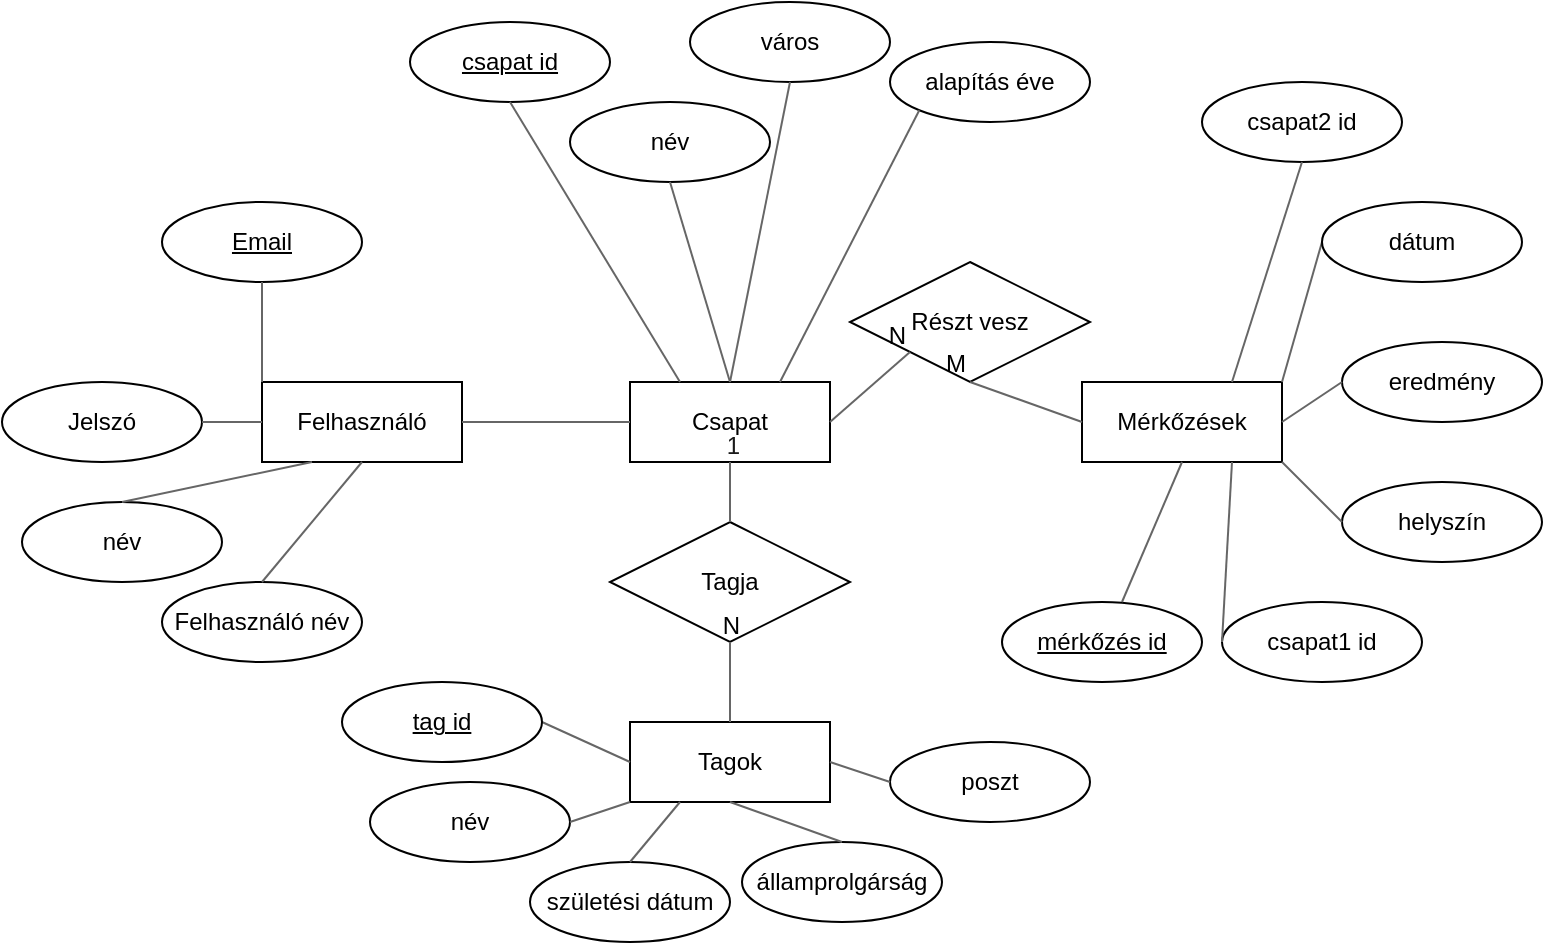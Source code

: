 <mxfile version="22.1.9" type="device">
  <diagram name="1 oldal" id="w1diMqPiLW5r_QcJpffy">
    <mxGraphModel dx="1393" dy="766" grid="1" gridSize="10" guides="1" tooltips="1" connect="1" arrows="1" fold="1" page="1" pageScale="1" pageWidth="827" pageHeight="1169" math="0" shadow="0">
      <root>
        <mxCell id="0" />
        <mxCell id="1" parent="0" />
        <mxCell id="WHFa9EzJ1td1gtTdWFNO-2" value="Részt vesz" style="shape=rhombus;perimeter=rhombusPerimeter;whiteSpace=wrap;html=1;align=center;" parent="1" vertex="1">
          <mxGeometry x="474" y="150" width="120" height="60" as="geometry" />
        </mxCell>
        <mxCell id="WHFa9EzJ1td1gtTdWFNO-3" value="Tagja" style="shape=rhombus;perimeter=rhombusPerimeter;whiteSpace=wrap;html=1;align=center;" parent="1" vertex="1">
          <mxGeometry x="354" y="280" width="120" height="60" as="geometry" />
        </mxCell>
        <mxCell id="WHFa9EzJ1td1gtTdWFNO-4" value="Felhasználó" style="whiteSpace=wrap;html=1;align=center;" parent="1" vertex="1">
          <mxGeometry x="180" y="210" width="100" height="40" as="geometry" />
        </mxCell>
        <mxCell id="WHFa9EzJ1td1gtTdWFNO-5" value="Csapat" style="whiteSpace=wrap;html=1;align=center;" parent="1" vertex="1">
          <mxGeometry x="364" y="210" width="100" height="40" as="geometry" />
        </mxCell>
        <mxCell id="WHFa9EzJ1td1gtTdWFNO-6" value="Tagok" style="whiteSpace=wrap;html=1;align=center;" parent="1" vertex="1">
          <mxGeometry x="364" y="380" width="100" height="40" as="geometry" />
        </mxCell>
        <mxCell id="WHFa9EzJ1td1gtTdWFNO-7" value="Mérkőzések" style="whiteSpace=wrap;html=1;align=center;" parent="1" vertex="1">
          <mxGeometry x="590" y="210" width="100" height="40" as="geometry" />
        </mxCell>
        <mxCell id="WHFa9EzJ1td1gtTdWFNO-9" value="Jelszó" style="ellipse;whiteSpace=wrap;html=1;align=center;" parent="1" vertex="1">
          <mxGeometry x="50" y="210" width="100" height="40" as="geometry" />
        </mxCell>
        <mxCell id="WHFa9EzJ1td1gtTdWFNO-10" value="Email" style="ellipse;whiteSpace=wrap;html=1;align=center;fontStyle=4;" parent="1" vertex="1">
          <mxGeometry x="130" y="120" width="100" height="40" as="geometry" />
        </mxCell>
        <mxCell id="WHFa9EzJ1td1gtTdWFNO-12" value="név" style="ellipse;whiteSpace=wrap;html=1;align=center;" parent="1" vertex="1">
          <mxGeometry x="60" y="270" width="100" height="40" as="geometry" />
        </mxCell>
        <mxCell id="WHFa9EzJ1td1gtTdWFNO-13" value="város" style="ellipse;whiteSpace=wrap;html=1;align=center;" parent="1" vertex="1">
          <mxGeometry x="394" y="20" width="100" height="40" as="geometry" />
        </mxCell>
        <mxCell id="WHFa9EzJ1td1gtTdWFNO-14" value="csapat id" style="ellipse;whiteSpace=wrap;html=1;align=center;fontStyle=4;" parent="1" vertex="1">
          <mxGeometry x="254" y="30" width="100" height="40" as="geometry" />
        </mxCell>
        <mxCell id="WHFa9EzJ1td1gtTdWFNO-15" value="alapítás éve" style="ellipse;whiteSpace=wrap;html=1;align=center;" parent="1" vertex="1">
          <mxGeometry x="494" y="40" width="100" height="40" as="geometry" />
        </mxCell>
        <mxCell id="WHFa9EzJ1td1gtTdWFNO-16" value="államprolgárság" style="ellipse;whiteSpace=wrap;html=1;align=center;" parent="1" vertex="1">
          <mxGeometry x="420" y="440" width="100" height="40" as="geometry" />
        </mxCell>
        <mxCell id="WHFa9EzJ1td1gtTdWFNO-18" value="születési dátum" style="ellipse;whiteSpace=wrap;html=1;align=center;" parent="1" vertex="1">
          <mxGeometry x="314" y="450" width="100" height="40" as="geometry" />
        </mxCell>
        <mxCell id="WHFa9EzJ1td1gtTdWFNO-19" value="poszt" style="ellipse;whiteSpace=wrap;html=1;align=center;" parent="1" vertex="1">
          <mxGeometry x="494" y="390" width="100" height="40" as="geometry" />
        </mxCell>
        <mxCell id="WHFa9EzJ1td1gtTdWFNO-20" value="eredmény" style="ellipse;whiteSpace=wrap;html=1;align=center;" parent="1" vertex="1">
          <mxGeometry x="720" y="190" width="100" height="40" as="geometry" />
        </mxCell>
        <mxCell id="WHFa9EzJ1td1gtTdWFNO-22" value="helyszín" style="ellipse;whiteSpace=wrap;html=1;align=center;" parent="1" vertex="1">
          <mxGeometry x="720" y="260" width="100" height="40" as="geometry" />
        </mxCell>
        <mxCell id="WHFa9EzJ1td1gtTdWFNO-23" value="csapat1 id" style="ellipse;whiteSpace=wrap;html=1;align=center;" parent="1" vertex="1">
          <mxGeometry x="660" y="320" width="100" height="40" as="geometry" />
        </mxCell>
        <mxCell id="WHFa9EzJ1td1gtTdWFNO-24" value="csapat2 id" style="ellipse;whiteSpace=wrap;html=1;align=center;" parent="1" vertex="1">
          <mxGeometry x="650" y="60" width="100" height="40" as="geometry" />
        </mxCell>
        <mxCell id="WHFa9EzJ1td1gtTdWFNO-25" value="" style="endArrow=none;html=1;rounded=0;entryX=0.5;entryY=1;entryDx=0;entryDy=0;exitX=0.5;exitY=0;exitDx=0;exitDy=0;strokeColor=#666666;fillColor=#f5f5f5;" parent="1" source="WHFa9EzJ1td1gtTdWFNO-6" target="WHFa9EzJ1td1gtTdWFNO-3" edge="1">
          <mxGeometry relative="1" as="geometry">
            <mxPoint x="370" y="390" as="sourcePoint" />
            <mxPoint x="560" y="430" as="targetPoint" />
          </mxGeometry>
        </mxCell>
        <mxCell id="WHFa9EzJ1td1gtTdWFNO-26" value="N" style="resizable=0;html=1;whiteSpace=wrap;align=right;verticalAlign=bottom;" parent="WHFa9EzJ1td1gtTdWFNO-25" connectable="0" vertex="1">
          <mxGeometry x="1" relative="1" as="geometry">
            <mxPoint x="6" as="offset" />
          </mxGeometry>
        </mxCell>
        <mxCell id="WHFa9EzJ1td1gtTdWFNO-27" value="" style="endArrow=none;html=1;rounded=0;entryX=0.5;entryY=0;entryDx=0;entryDy=0;exitX=0.5;exitY=1;exitDx=0;exitDy=0;fillColor=#f5f5f5;strokeColor=#666666;" parent="1" source="WHFa9EzJ1td1gtTdWFNO-5" target="WHFa9EzJ1td1gtTdWFNO-3" edge="1">
          <mxGeometry relative="1" as="geometry">
            <mxPoint x="400" y="430" as="sourcePoint" />
            <mxPoint x="560" y="430" as="targetPoint" />
          </mxGeometry>
        </mxCell>
        <mxCell id="WHFa9EzJ1td1gtTdWFNO-28" value="1" style="resizable=0;html=1;whiteSpace=wrap;align=right;verticalAlign=bottom;fontColor=#1A1A1A;" parent="WHFa9EzJ1td1gtTdWFNO-27" connectable="0" vertex="1">
          <mxGeometry x="1" relative="1" as="geometry">
            <mxPoint x="6" y="-30" as="offset" />
          </mxGeometry>
        </mxCell>
        <mxCell id="WHFa9EzJ1td1gtTdWFNO-29" value="" style="endArrow=none;html=1;rounded=0;exitX=1;exitY=0.5;exitDx=0;exitDy=0;entryX=0;entryY=1;entryDx=0;entryDy=0;fillColor=#f5f5f5;strokeColor=#666666;" parent="1" source="WHFa9EzJ1td1gtTdWFNO-5" target="WHFa9EzJ1td1gtTdWFNO-2" edge="1">
          <mxGeometry relative="1" as="geometry">
            <mxPoint x="400" y="430" as="sourcePoint" />
            <mxPoint x="560" y="430" as="targetPoint" />
          </mxGeometry>
        </mxCell>
        <mxCell id="WHFa9EzJ1td1gtTdWFNO-30" value="N" style="resizable=0;html=1;whiteSpace=wrap;align=right;verticalAlign=bottom;" parent="WHFa9EzJ1td1gtTdWFNO-29" connectable="0" vertex="1">
          <mxGeometry x="1" relative="1" as="geometry" />
        </mxCell>
        <mxCell id="WHFa9EzJ1td1gtTdWFNO-31" value="" style="endArrow=none;html=1;rounded=0;exitX=0;exitY=0.5;exitDx=0;exitDy=0;entryX=0.5;entryY=1;entryDx=0;entryDy=0;fillColor=#f5f5f5;strokeColor=#666666;" parent="1" source="WHFa9EzJ1td1gtTdWFNO-7" target="WHFa9EzJ1td1gtTdWFNO-2" edge="1">
          <mxGeometry relative="1" as="geometry">
            <mxPoint x="400" y="430" as="sourcePoint" />
            <mxPoint x="560" y="430" as="targetPoint" />
          </mxGeometry>
        </mxCell>
        <mxCell id="WHFa9EzJ1td1gtTdWFNO-32" value="M" style="resizable=0;html=1;whiteSpace=wrap;align=right;verticalAlign=bottom;" parent="WHFa9EzJ1td1gtTdWFNO-31" connectable="0" vertex="1">
          <mxGeometry x="1" relative="1" as="geometry" />
        </mxCell>
        <mxCell id="WHFa9EzJ1td1gtTdWFNO-34" value="" style="endArrow=none;html=1;rounded=0;exitX=1;exitY=0.5;exitDx=0;exitDy=0;entryX=0;entryY=0.5;entryDx=0;entryDy=0;fillColor=#f5f5f5;strokeColor=#666666;" parent="1" source="WHFa9EzJ1td1gtTdWFNO-4" target="WHFa9EzJ1td1gtTdWFNO-5" edge="1">
          <mxGeometry relative="1" as="geometry">
            <mxPoint x="400" y="430" as="sourcePoint" />
            <mxPoint x="234" y="170" as="targetPoint" />
          </mxGeometry>
        </mxCell>
        <mxCell id="WHFa9EzJ1td1gtTdWFNO-38" value="" style="endArrow=none;html=1;rounded=0;entryX=0;entryY=0;entryDx=0;entryDy=0;exitX=0.5;exitY=1;exitDx=0;exitDy=0;fillColor=#f5f5f5;strokeColor=#666666;" parent="1" source="WHFa9EzJ1td1gtTdWFNO-10" target="WHFa9EzJ1td1gtTdWFNO-4" edge="1">
          <mxGeometry relative="1" as="geometry">
            <mxPoint x="400" y="430" as="sourcePoint" />
            <mxPoint x="560" y="430" as="targetPoint" />
          </mxGeometry>
        </mxCell>
        <mxCell id="WHFa9EzJ1td1gtTdWFNO-39" value="" style="endArrow=none;html=1;rounded=0;exitX=0;exitY=0.5;exitDx=0;exitDy=0;entryX=1;entryY=0.5;entryDx=0;entryDy=0;fillColor=#f5f5f5;strokeColor=#666666;" parent="1" source="WHFa9EzJ1td1gtTdWFNO-4" target="WHFa9EzJ1td1gtTdWFNO-9" edge="1">
          <mxGeometry relative="1" as="geometry">
            <mxPoint x="400" y="430" as="sourcePoint" />
            <mxPoint x="560" y="430" as="targetPoint" />
          </mxGeometry>
        </mxCell>
        <mxCell id="WHFa9EzJ1td1gtTdWFNO-41" value="" style="endArrow=none;html=1;rounded=0;exitX=0.25;exitY=1;exitDx=0;exitDy=0;entryX=0.5;entryY=0;entryDx=0;entryDy=0;fillColor=#f5f5f5;strokeColor=#666666;" parent="1" source="WHFa9EzJ1td1gtTdWFNO-4" target="WHFa9EzJ1td1gtTdWFNO-12" edge="1">
          <mxGeometry relative="1" as="geometry">
            <mxPoint x="400" y="430" as="sourcePoint" />
            <mxPoint x="560" y="430" as="targetPoint" />
          </mxGeometry>
        </mxCell>
        <mxCell id="WHFa9EzJ1td1gtTdWFNO-42" value="" style="endArrow=none;html=1;rounded=0;exitX=0;exitY=0.5;exitDx=0;exitDy=0;entryX=1;entryY=0.5;entryDx=0;entryDy=0;fillColor=#f5f5f5;strokeColor=#666666;" parent="1" source="WHFa9EzJ1td1gtTdWFNO-6" target="WHFa9EzJ1td1gtTdWFNO-61" edge="1">
          <mxGeometry relative="1" as="geometry">
            <mxPoint x="400" y="430" as="sourcePoint" />
            <mxPoint x="334.0" y="430" as="targetPoint" />
          </mxGeometry>
        </mxCell>
        <mxCell id="WHFa9EzJ1td1gtTdWFNO-43" value="" style="endArrow=none;html=1;rounded=0;exitX=0.25;exitY=1;exitDx=0;exitDy=0;entryX=0.5;entryY=0;entryDx=0;entryDy=0;fillColor=#f5f5f5;strokeColor=#666666;" parent="1" source="WHFa9EzJ1td1gtTdWFNO-6" target="WHFa9EzJ1td1gtTdWFNO-18" edge="1">
          <mxGeometry relative="1" as="geometry">
            <mxPoint x="400" y="430" as="sourcePoint" />
            <mxPoint x="560" y="430" as="targetPoint" />
          </mxGeometry>
        </mxCell>
        <mxCell id="WHFa9EzJ1td1gtTdWFNO-44" value="" style="endArrow=none;html=1;rounded=0;exitX=0.5;exitY=1;exitDx=0;exitDy=0;entryX=0.5;entryY=0;entryDx=0;entryDy=0;fillColor=#f5f5f5;strokeColor=#666666;" parent="1" source="WHFa9EzJ1td1gtTdWFNO-6" target="WHFa9EzJ1td1gtTdWFNO-16" edge="1">
          <mxGeometry relative="1" as="geometry">
            <mxPoint x="400" y="430" as="sourcePoint" />
            <mxPoint x="560" y="430" as="targetPoint" />
          </mxGeometry>
        </mxCell>
        <mxCell id="WHFa9EzJ1td1gtTdWFNO-45" value="" style="endArrow=none;html=1;rounded=0;exitX=1;exitY=0.5;exitDx=0;exitDy=0;entryX=0;entryY=0.5;entryDx=0;entryDy=0;fillColor=#f5f5f5;strokeColor=#666666;" parent="1" source="WHFa9EzJ1td1gtTdWFNO-6" target="WHFa9EzJ1td1gtTdWFNO-19" edge="1">
          <mxGeometry relative="1" as="geometry">
            <mxPoint x="400" y="430" as="sourcePoint" />
            <mxPoint x="560" y="430" as="targetPoint" />
          </mxGeometry>
        </mxCell>
        <mxCell id="WHFa9EzJ1td1gtTdWFNO-46" value="" style="endArrow=none;html=1;rounded=0;entryX=0.5;entryY=1;entryDx=0;entryDy=0;exitX=0.75;exitY=0;exitDx=0;exitDy=0;fillColor=#f5f5f5;strokeColor=#666666;" parent="1" source="WHFa9EzJ1td1gtTdWFNO-7" target="WHFa9EzJ1td1gtTdWFNO-24" edge="1">
          <mxGeometry relative="1" as="geometry">
            <mxPoint x="400" y="430" as="sourcePoint" />
            <mxPoint x="560" y="430" as="targetPoint" />
          </mxGeometry>
        </mxCell>
        <mxCell id="WHFa9EzJ1td1gtTdWFNO-47" value="" style="endArrow=none;html=1;rounded=0;entryX=0;entryY=0.5;entryDx=0;entryDy=0;exitX=1;exitY=0;exitDx=0;exitDy=0;fillColor=#f5f5f5;strokeColor=#666666;" parent="1" source="WHFa9EzJ1td1gtTdWFNO-7" target="WHFa9EzJ1td1gtTdWFNO-65" edge="1">
          <mxGeometry relative="1" as="geometry">
            <mxPoint x="400" y="430" as="sourcePoint" />
            <mxPoint x="720.0" y="150" as="targetPoint" />
          </mxGeometry>
        </mxCell>
        <mxCell id="WHFa9EzJ1td1gtTdWFNO-48" value="" style="endArrow=none;html=1;rounded=0;entryX=0;entryY=0.5;entryDx=0;entryDy=0;exitX=1;exitY=0.5;exitDx=0;exitDy=0;fillColor=#f5f5f5;strokeColor=#666666;" parent="1" source="WHFa9EzJ1td1gtTdWFNO-7" target="WHFa9EzJ1td1gtTdWFNO-20" edge="1">
          <mxGeometry relative="1" as="geometry">
            <mxPoint x="400" y="430" as="sourcePoint" />
            <mxPoint x="560" y="430" as="targetPoint" />
          </mxGeometry>
        </mxCell>
        <mxCell id="WHFa9EzJ1td1gtTdWFNO-49" value="" style="endArrow=none;html=1;rounded=0;entryX=0;entryY=0.5;entryDx=0;entryDy=0;exitX=1;exitY=1;exitDx=0;exitDy=0;fillColor=#f5f5f5;strokeColor=#666666;" parent="1" source="WHFa9EzJ1td1gtTdWFNO-7" target="WHFa9EzJ1td1gtTdWFNO-22" edge="1">
          <mxGeometry relative="1" as="geometry">
            <mxPoint x="400" y="430" as="sourcePoint" />
            <mxPoint x="560" y="430" as="targetPoint" />
          </mxGeometry>
        </mxCell>
        <mxCell id="WHFa9EzJ1td1gtTdWFNO-50" value="" style="endArrow=none;html=1;rounded=0;entryX=0;entryY=0.5;entryDx=0;entryDy=0;exitX=0.75;exitY=1;exitDx=0;exitDy=0;fillColor=#f5f5f5;strokeColor=#666666;" parent="1" source="WHFa9EzJ1td1gtTdWFNO-7" target="WHFa9EzJ1td1gtTdWFNO-23" edge="1">
          <mxGeometry relative="1" as="geometry">
            <mxPoint x="400" y="430" as="sourcePoint" />
            <mxPoint x="560" y="430" as="targetPoint" />
          </mxGeometry>
        </mxCell>
        <mxCell id="WHFa9EzJ1td1gtTdWFNO-51" value="" style="endArrow=none;html=1;rounded=0;entryX=0.5;entryY=1;entryDx=0;entryDy=0;exitX=0.25;exitY=0;exitDx=0;exitDy=0;fillColor=#f5f5f5;strokeColor=#666666;" parent="1" source="WHFa9EzJ1td1gtTdWFNO-5" target="WHFa9EzJ1td1gtTdWFNO-14" edge="1">
          <mxGeometry relative="1" as="geometry">
            <mxPoint x="400" y="430" as="sourcePoint" />
            <mxPoint x="560" y="430" as="targetPoint" />
          </mxGeometry>
        </mxCell>
        <mxCell id="WHFa9EzJ1td1gtTdWFNO-53" value="" style="endArrow=none;html=1;rounded=0;exitX=0.5;exitY=1;exitDx=0;exitDy=0;entryX=0.5;entryY=0;entryDx=0;entryDy=0;fillColor=#f5f5f5;strokeColor=#666666;" parent="1" source="WHFa9EzJ1td1gtTdWFNO-13" target="WHFa9EzJ1td1gtTdWFNO-5" edge="1">
          <mxGeometry relative="1" as="geometry">
            <mxPoint x="400" y="430" as="sourcePoint" />
            <mxPoint x="560" y="430" as="targetPoint" />
          </mxGeometry>
        </mxCell>
        <mxCell id="WHFa9EzJ1td1gtTdWFNO-54" value="" style="endArrow=none;html=1;rounded=0;exitX=0;exitY=1;exitDx=0;exitDy=0;entryX=0.75;entryY=0;entryDx=0;entryDy=0;fillColor=#f5f5f5;strokeColor=#666666;" parent="1" source="WHFa9EzJ1td1gtTdWFNO-15" target="WHFa9EzJ1td1gtTdWFNO-5" edge="1">
          <mxGeometry relative="1" as="geometry">
            <mxPoint x="400" y="430" as="sourcePoint" />
            <mxPoint x="560" y="430" as="targetPoint" />
          </mxGeometry>
        </mxCell>
        <mxCell id="WHFa9EzJ1td1gtTdWFNO-55" value="Felhasználó név" style="ellipse;whiteSpace=wrap;html=1;align=center;" parent="1" vertex="1">
          <mxGeometry x="130" y="310" width="100" height="40" as="geometry" />
        </mxCell>
        <mxCell id="WHFa9EzJ1td1gtTdWFNO-56" value="" style="endArrow=none;html=1;rounded=0;entryX=0.5;entryY=1;entryDx=0;entryDy=0;exitX=0.5;exitY=0;exitDx=0;exitDy=0;fillColor=#f5f5f5;strokeColor=#666666;" parent="1" source="WHFa9EzJ1td1gtTdWFNO-55" target="WHFa9EzJ1td1gtTdWFNO-4" edge="1">
          <mxGeometry relative="1" as="geometry">
            <mxPoint x="120" y="170" as="sourcePoint" />
            <mxPoint x="144" y="220" as="targetPoint" />
          </mxGeometry>
        </mxCell>
        <mxCell id="WHFa9EzJ1td1gtTdWFNO-58" value="név" style="ellipse;whiteSpace=wrap;html=1;align=center;" parent="1" vertex="1">
          <mxGeometry x="334" y="70" width="100" height="40" as="geometry" />
        </mxCell>
        <mxCell id="WHFa9EzJ1td1gtTdWFNO-60" value="" style="endArrow=none;html=1;rounded=0;exitX=0.5;exitY=1;exitDx=0;exitDy=0;entryX=0.5;entryY=0;entryDx=0;entryDy=0;fillColor=#f5f5f5;strokeColor=#666666;" parent="1" source="WHFa9EzJ1td1gtTdWFNO-58" target="WHFa9EzJ1td1gtTdWFNO-5" edge="1">
          <mxGeometry relative="1" as="geometry">
            <mxPoint x="454" y="70" as="sourcePoint" />
            <mxPoint x="424" y="220" as="targetPoint" />
          </mxGeometry>
        </mxCell>
        <mxCell id="WHFa9EzJ1td1gtTdWFNO-61" value="tag id" style="ellipse;whiteSpace=wrap;html=1;align=center;fontStyle=4;" parent="1" vertex="1">
          <mxGeometry x="220" y="360" width="100" height="40" as="geometry" />
        </mxCell>
        <mxCell id="WHFa9EzJ1td1gtTdWFNO-62" value="név" style="ellipse;whiteSpace=wrap;html=1;align=center;" parent="1" vertex="1">
          <mxGeometry x="234" y="410" width="100" height="40" as="geometry" />
        </mxCell>
        <mxCell id="WHFa9EzJ1td1gtTdWFNO-63" value="" style="endArrow=none;html=1;rounded=0;exitX=0;exitY=1;exitDx=0;exitDy=0;entryX=1;entryY=0.5;entryDx=0;entryDy=0;fillColor=#f5f5f5;strokeColor=#666666;" parent="1" source="WHFa9EzJ1td1gtTdWFNO-6" target="WHFa9EzJ1td1gtTdWFNO-62" edge="1">
          <mxGeometry relative="1" as="geometry">
            <mxPoint x="374" y="410" as="sourcePoint" />
            <mxPoint x="330" y="390" as="targetPoint" />
          </mxGeometry>
        </mxCell>
        <mxCell id="WHFa9EzJ1td1gtTdWFNO-64" value="mérkőzés id" style="ellipse;whiteSpace=wrap;html=1;align=center;fontStyle=4;" parent="1" vertex="1">
          <mxGeometry x="550" y="320" width="100" height="40" as="geometry" />
        </mxCell>
        <mxCell id="WHFa9EzJ1td1gtTdWFNO-65" value="dátum" style="ellipse;whiteSpace=wrap;html=1;align=center;" parent="1" vertex="1">
          <mxGeometry x="710" y="120" width="100" height="40" as="geometry" />
        </mxCell>
        <mxCell id="WHFa9EzJ1td1gtTdWFNO-66" value="" style="endArrow=none;html=1;rounded=0;exitX=0.5;exitY=1;exitDx=0;exitDy=0;fillColor=#f5f5f5;strokeColor=#666666;entryX=0.6;entryY=0;entryDx=0;entryDy=0;entryPerimeter=0;" parent="1" source="WHFa9EzJ1td1gtTdWFNO-7" target="WHFa9EzJ1td1gtTdWFNO-64" edge="1">
          <mxGeometry relative="1" as="geometry">
            <mxPoint x="650" y="260" as="sourcePoint" />
            <mxPoint x="615" y="320" as="targetPoint" />
          </mxGeometry>
        </mxCell>
      </root>
    </mxGraphModel>
  </diagram>
</mxfile>
